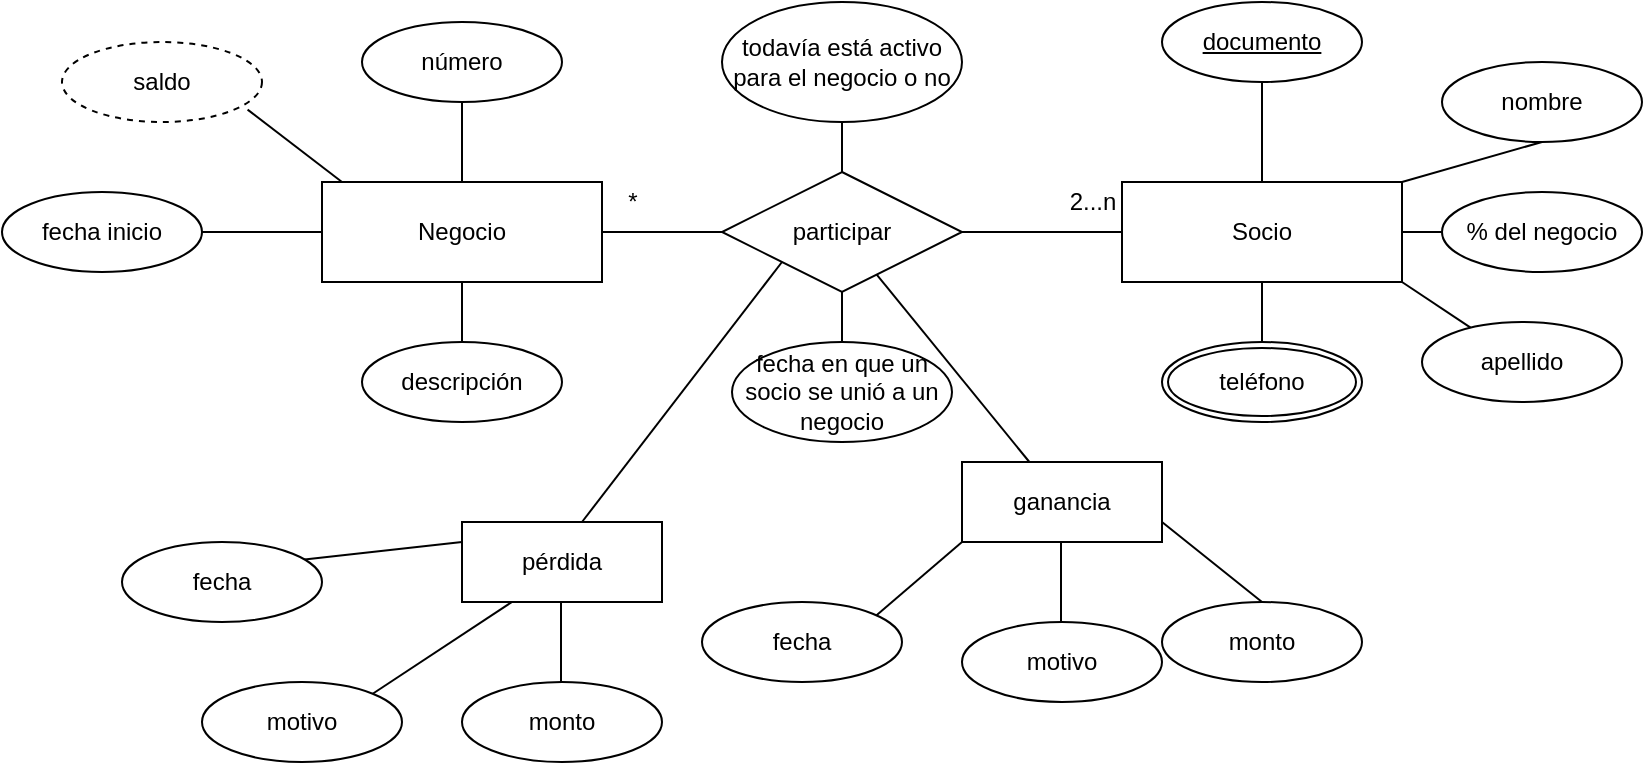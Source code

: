 <mxfile version="20.2.7" type="google"><diagram id="257n5sUyngHyP3JnZ2s9" name="Página-1"><mxGraphModel grid="1" page="1" gridSize="10" guides="1" tooltips="1" connect="1" arrows="1" fold="1" pageScale="1" pageWidth="827" pageHeight="1169" math="0" shadow="0"><root><mxCell id="0"/><mxCell id="1" parent="0"/><mxCell id="Q2vwwj84EgjpjeB_ZJmr-1" value="Socio" style="whiteSpace=wrap;html=1;align=center;" vertex="1" parent="1"><mxGeometry x="560" y="220" width="140" height="50" as="geometry"/></mxCell><mxCell id="Q2vwwj84EgjpjeB_ZJmr-3" value="número" style="ellipse;whiteSpace=wrap;html=1;align=center;" vertex="1" parent="1"><mxGeometry x="180" y="140" width="100" height="40" as="geometry"/></mxCell><mxCell id="Q2vwwj84EgjpjeB_ZJmr-5" value="descripción" style="ellipse;whiteSpace=wrap;html=1;align=center;" vertex="1" parent="1"><mxGeometry x="180" y="300" width="100" height="40" as="geometry"/></mxCell><mxCell id="Q2vwwj84EgjpjeB_ZJmr-7" value="participar" style="shape=rhombus;perimeter=rhombusPerimeter;whiteSpace=wrap;html=1;align=center;" vertex="1" parent="1"><mxGeometry x="360" y="215" width="120" height="60" as="geometry"/></mxCell><mxCell id="Q2vwwj84EgjpjeB_ZJmr-16" value="Negocio" style="whiteSpace=wrap;html=1;align=center;" vertex="1" parent="1"><mxGeometry x="160" y="220" width="140" height="50" as="geometry"/></mxCell><mxCell id="Q2vwwj84EgjpjeB_ZJmr-26" value="nombre" style="ellipse;whiteSpace=wrap;html=1;align=center;" vertex="1" parent="1"><mxGeometry x="720" y="160" width="100" height="40" as="geometry"/></mxCell><mxCell id="Q2vwwj84EgjpjeB_ZJmr-28" value="apellido" style="ellipse;whiteSpace=wrap;html=1;align=center;" vertex="1" parent="1"><mxGeometry x="710" y="290" width="100" height="40" as="geometry"/></mxCell><mxCell id="Q2vwwj84EgjpjeB_ZJmr-29" value="documento" style="ellipse;whiteSpace=wrap;html=1;align=center;fontStyle=4;" vertex="1" parent="1"><mxGeometry x="580" y="130" width="100" height="40" as="geometry"/></mxCell><mxCell id="Q2vwwj84EgjpjeB_ZJmr-32" value="" style="endArrow=none;html=1;rounded=0;entryX=0;entryY=0.5;entryDx=0;entryDy=0;exitX=1;exitY=0.5;exitDx=0;exitDy=0;" edge="1" parent="1" source="Q2vwwj84EgjpjeB_ZJmr-16" target="Q2vwwj84EgjpjeB_ZJmr-7"><mxGeometry relative="1" as="geometry"><mxPoint x="330" y="300" as="sourcePoint"/><mxPoint x="420" y="300" as="targetPoint"/><Array as="points"/></mxGeometry></mxCell><mxCell id="Q2vwwj84EgjpjeB_ZJmr-33" value="" style="endArrow=none;html=1;rounded=0;entryX=0;entryY=0.5;entryDx=0;entryDy=0;exitX=1;exitY=0.5;exitDx=0;exitDy=0;" edge="1" parent="1" source="Q2vwwj84EgjpjeB_ZJmr-7" target="Q2vwwj84EgjpjeB_ZJmr-1"><mxGeometry relative="1" as="geometry"><mxPoint x="330" y="300" as="sourcePoint"/><mxPoint x="490" y="300" as="targetPoint"/></mxGeometry></mxCell><mxCell id="Q2vwwj84EgjpjeB_ZJmr-34" value="" style="endArrow=none;html=1;rounded=0;exitX=0.5;exitY=1;exitDx=0;exitDy=0;entryX=0.5;entryY=0;entryDx=0;entryDy=0;" edge="1" parent="1" source="Q2vwwj84EgjpjeB_ZJmr-3" target="Q2vwwj84EgjpjeB_ZJmr-16"><mxGeometry relative="1" as="geometry"><mxPoint x="330" y="300" as="sourcePoint"/><mxPoint x="490" y="300" as="targetPoint"/></mxGeometry></mxCell><mxCell id="Q2vwwj84EgjpjeB_ZJmr-35" value="" style="endArrow=none;html=1;rounded=0;exitX=0.5;exitY=1;exitDx=0;exitDy=0;entryX=0.5;entryY=0;entryDx=0;entryDy=0;" edge="1" parent="1" source="Q2vwwj84EgjpjeB_ZJmr-16" target="Q2vwwj84EgjpjeB_ZJmr-5"><mxGeometry relative="1" as="geometry"><mxPoint x="330" y="300" as="sourcePoint"/><mxPoint x="490" y="300" as="targetPoint"/></mxGeometry></mxCell><mxCell id="Q2vwwj84EgjpjeB_ZJmr-36" value="" style="endArrow=none;html=1;rounded=0;entryX=0.5;entryY=1;entryDx=0;entryDy=0;exitX=0.5;exitY=0;exitDx=0;exitDy=0;" edge="1" parent="1" target="Q2vwwj84EgjpjeB_ZJmr-1"><mxGeometry relative="1" as="geometry"><mxPoint x="630" y="300" as="sourcePoint"/><mxPoint x="490" y="300" as="targetPoint"/></mxGeometry></mxCell><mxCell id="Q2vwwj84EgjpjeB_ZJmr-37" value="" style="endArrow=none;html=1;rounded=0;entryX=0.5;entryY=1;entryDx=0;entryDy=0;exitX=0.5;exitY=0;exitDx=0;exitDy=0;" edge="1" parent="1" source="Q2vwwj84EgjpjeB_ZJmr-1" target="Q2vwwj84EgjpjeB_ZJmr-29"><mxGeometry relative="1" as="geometry"><mxPoint x="330" y="300" as="sourcePoint"/><mxPoint x="490" y="300" as="targetPoint"/></mxGeometry></mxCell><mxCell id="Q2vwwj84EgjpjeB_ZJmr-38" value="" style="endArrow=none;html=1;rounded=0;exitX=0.5;exitY=1;exitDx=0;exitDy=0;entryX=1;entryY=0;entryDx=0;entryDy=0;" edge="1" parent="1" source="Q2vwwj84EgjpjeB_ZJmr-26" target="Q2vwwj84EgjpjeB_ZJmr-1"><mxGeometry relative="1" as="geometry"><mxPoint x="330" y="300" as="sourcePoint"/><mxPoint x="490" y="300" as="targetPoint"/></mxGeometry></mxCell><mxCell id="Q2vwwj84EgjpjeB_ZJmr-39" value="" style="endArrow=none;html=1;rounded=0;exitX=1;exitY=1;exitDx=0;exitDy=0;" edge="1" parent="1" source="Q2vwwj84EgjpjeB_ZJmr-1" target="Q2vwwj84EgjpjeB_ZJmr-28"><mxGeometry relative="1" as="geometry"><mxPoint x="330" y="300" as="sourcePoint"/><mxPoint x="490" y="300" as="targetPoint"/></mxGeometry></mxCell><mxCell id="Q2vwwj84EgjpjeB_ZJmr-41" value="*" style="text;html=1;align=center;verticalAlign=middle;resizable=0;points=[];autosize=1;strokeColor=none;fillColor=none;" vertex="1" parent="1"><mxGeometry x="300" y="215" width="30" height="30" as="geometry"/></mxCell><mxCell id="Q2vwwj84EgjpjeB_ZJmr-42" value="2...n" style="text;html=1;align=center;verticalAlign=middle;resizable=0;points=[];autosize=1;strokeColor=none;fillColor=none;" vertex="1" parent="1"><mxGeometry x="520" y="215" width="50" height="30" as="geometry"/></mxCell><mxCell id="Q2vwwj84EgjpjeB_ZJmr-43" value="teléfono" style="ellipse;shape=doubleEllipse;margin=3;whiteSpace=wrap;html=1;align=center;" vertex="1" parent="1"><mxGeometry x="580" y="300" width="100" height="40" as="geometry"/></mxCell><mxCell id="Q2vwwj84EgjpjeB_ZJmr-44" value="" style="endArrow=none;html=1;rounded=0;entryX=0;entryY=0.5;entryDx=0;entryDy=0;" edge="1" parent="1" target="Q2vwwj84EgjpjeB_ZJmr-16"><mxGeometry relative="1" as="geometry"><mxPoint x="100" y="245" as="sourcePoint"/><mxPoint x="540" y="300" as="targetPoint"/></mxGeometry></mxCell><mxCell id="Q2vwwj84EgjpjeB_ZJmr-45" value="fecha inicio" style="ellipse;whiteSpace=wrap;html=1;align=center;" vertex="1" parent="1"><mxGeometry y="225" width="100" height="40" as="geometry"/></mxCell><mxCell id="Q2vwwj84EgjpjeB_ZJmr-46" value="" style="endArrow=none;html=1;rounded=0;exitX=0.5;exitY=1;exitDx=0;exitDy=0;" edge="1" parent="1" source="Q2vwwj84EgjpjeB_ZJmr-7" target="Q2vwwj84EgjpjeB_ZJmr-47"><mxGeometry relative="1" as="geometry"><mxPoint x="380" y="300" as="sourcePoint"/><mxPoint x="420" y="330" as="targetPoint"/></mxGeometry></mxCell><mxCell id="Q2vwwj84EgjpjeB_ZJmr-47" value="fecha en que un socio se unió a un negocio" style="ellipse;whiteSpace=wrap;html=1;align=center;" vertex="1" parent="1"><mxGeometry x="365" y="300" width="110" height="50" as="geometry"/></mxCell><mxCell id="Q2vwwj84EgjpjeB_ZJmr-48" value="" style="endArrow=none;html=1;rounded=0;exitX=0.5;exitY=0;exitDx=0;exitDy=0;" edge="1" parent="1" source="Q2vwwj84EgjpjeB_ZJmr-7" target="Q2vwwj84EgjpjeB_ZJmr-49"><mxGeometry relative="1" as="geometry"><mxPoint x="380" y="290" as="sourcePoint"/><mxPoint x="420" y="170" as="targetPoint"/></mxGeometry></mxCell><mxCell id="Q2vwwj84EgjpjeB_ZJmr-49" value="todavía está activo para el negocio o no" style="ellipse;whiteSpace=wrap;html=1;align=center;" vertex="1" parent="1"><mxGeometry x="360" y="130" width="120" height="60" as="geometry"/></mxCell><mxCell id="Q2vwwj84EgjpjeB_ZJmr-50" value="" style="endArrow=none;html=1;rounded=0;exitX=1;exitY=0.5;exitDx=0;exitDy=0;" edge="1" parent="1" source="Q2vwwj84EgjpjeB_ZJmr-1" target="Q2vwwj84EgjpjeB_ZJmr-51"><mxGeometry relative="1" as="geometry"><mxPoint x="380" y="290" as="sourcePoint"/><mxPoint x="540" y="180" as="targetPoint"/><Array as="points"><mxPoint x="710" y="245"/></Array></mxGeometry></mxCell><mxCell id="Q2vwwj84EgjpjeB_ZJmr-51" value="% del negocio" style="ellipse;whiteSpace=wrap;html=1;align=center;" vertex="1" parent="1"><mxGeometry x="720" y="225" width="100" height="40" as="geometry"/></mxCell><mxCell id="Q2vwwj84EgjpjeB_ZJmr-55" value="" style="endArrow=none;html=1;rounded=0;" edge="1" parent="1" source="Q2vwwj84EgjpjeB_ZJmr-7" target="Q2vwwj84EgjpjeB_ZJmr-56"><mxGeometry relative="1" as="geometry"><mxPoint x="360" y="320" as="sourcePoint"/><mxPoint x="500" y="370" as="targetPoint"/></mxGeometry></mxCell><mxCell id="Q2vwwj84EgjpjeB_ZJmr-56" value="ganancia" style="whiteSpace=wrap;html=1;align=center;" vertex="1" parent="1"><mxGeometry x="480" y="360" width="100" height="40" as="geometry"/></mxCell><mxCell id="Q2vwwj84EgjpjeB_ZJmr-57" value="" style="endArrow=none;html=1;rounded=0;entryX=0;entryY=1;entryDx=0;entryDy=0;" edge="1" parent="1" target="Q2vwwj84EgjpjeB_ZJmr-56"><mxGeometry relative="1" as="geometry"><mxPoint x="410" y="460" as="sourcePoint"/><mxPoint x="520" y="310" as="targetPoint"/></mxGeometry></mxCell><mxCell id="Q2vwwj84EgjpjeB_ZJmr-58" value="" style="endArrow=none;html=1;rounded=0;entryX=1;entryY=0.75;entryDx=0;entryDy=0;exitX=0.5;exitY=0;exitDx=0;exitDy=0;" edge="1" parent="1" source="Q2vwwj84EgjpjeB_ZJmr-60" target="Q2vwwj84EgjpjeB_ZJmr-56"><mxGeometry relative="1" as="geometry"><mxPoint x="590" y="460" as="sourcePoint"/><mxPoint x="520" y="310" as="targetPoint"/></mxGeometry></mxCell><mxCell id="Q2vwwj84EgjpjeB_ZJmr-59" value="fecha" style="ellipse;whiteSpace=wrap;html=1;align=center;" vertex="1" parent="1"><mxGeometry x="350" y="430" width="100" height="40" as="geometry"/></mxCell><mxCell id="Q2vwwj84EgjpjeB_ZJmr-60" value="monto" style="ellipse;whiteSpace=wrap;html=1;align=center;" vertex="1" parent="1"><mxGeometry x="580" y="430" width="100" height="40" as="geometry"/></mxCell><mxCell id="Q2vwwj84EgjpjeB_ZJmr-61" value="" style="endArrow=none;html=1;rounded=0;" edge="1" parent="1"><mxGeometry relative="1" as="geometry"><mxPoint x="529.5" y="440" as="sourcePoint"/><mxPoint x="529.5" y="400" as="targetPoint"/></mxGeometry></mxCell><mxCell id="Q2vwwj84EgjpjeB_ZJmr-62" value="motivo" style="ellipse;whiteSpace=wrap;html=1;align=center;" vertex="1" parent="1"><mxGeometry x="480" y="440" width="100" height="40" as="geometry"/></mxCell><mxCell id="Q2vwwj84EgjpjeB_ZJmr-63" value="saldo" style="ellipse;whiteSpace=wrap;html=1;align=center;dashed=1;" vertex="1" parent="1"><mxGeometry x="30" y="150" width="100" height="40" as="geometry"/></mxCell><mxCell id="Q2vwwj84EgjpjeB_ZJmr-64" value="" style="endArrow=none;html=1;rounded=0;entryX=0.928;entryY=0.845;entryDx=0;entryDy=0;entryPerimeter=0;" edge="1" parent="1" target="Q2vwwj84EgjpjeB_ZJmr-63"><mxGeometry relative="1" as="geometry"><mxPoint x="170" y="220" as="sourcePoint"/><mxPoint x="520" y="310" as="targetPoint"/></mxGeometry></mxCell><mxCell id="odP8oVmlyZCWqei07nLp-1" value="" style="endArrow=none;html=1;rounded=0;exitX=0;exitY=1;exitDx=0;exitDy=0;" edge="1" parent="1" source="Q2vwwj84EgjpjeB_ZJmr-7"><mxGeometry relative="1" as="geometry"><mxPoint x="330" y="310" as="sourcePoint"/><mxPoint x="290" y="390" as="targetPoint"/></mxGeometry></mxCell><mxCell id="odP8oVmlyZCWqei07nLp-2" value="pérdida" style="whiteSpace=wrap;html=1;align=center;" vertex="1" parent="1"><mxGeometry x="230" y="390" width="100" height="40" as="geometry"/></mxCell><mxCell id="odP8oVmlyZCWqei07nLp-3" value="" style="endArrow=none;html=1;rounded=0;entryX=0;entryY=0.25;entryDx=0;entryDy=0;" edge="1" parent="1" target="odP8oVmlyZCWqei07nLp-2"><mxGeometry relative="1" as="geometry"><mxPoint x="140" y="410" as="sourcePoint"/><mxPoint x="270" y="340" as="targetPoint"/></mxGeometry></mxCell><mxCell id="odP8oVmlyZCWqei07nLp-4" value="fecha" style="ellipse;whiteSpace=wrap;html=1;align=center;" vertex="1" parent="1"><mxGeometry x="60" y="400" width="100" height="40" as="geometry"/></mxCell><mxCell id="odP8oVmlyZCWqei07nLp-5" value="" style="endArrow=none;html=1;rounded=0;" edge="1" parent="1"><mxGeometry relative="1" as="geometry"><mxPoint x="279.5" y="470" as="sourcePoint"/><mxPoint x="279.5" y="430" as="targetPoint"/></mxGeometry></mxCell><mxCell id="odP8oVmlyZCWqei07nLp-6" value="motivo" style="ellipse;whiteSpace=wrap;html=1;align=center;" vertex="1" parent="1"><mxGeometry x="100" y="470" width="100" height="40" as="geometry"/></mxCell><mxCell id="odP8oVmlyZCWqei07nLp-8" value="" style="endArrow=none;html=1;rounded=0;exitX=1;exitY=0;exitDx=0;exitDy=0;entryX=0.25;entryY=1;entryDx=0;entryDy=0;" edge="1" parent="1" source="odP8oVmlyZCWqei07nLp-6" target="odP8oVmlyZCWqei07nLp-2"><mxGeometry relative="1" as="geometry"><mxPoint x="330" y="310" as="sourcePoint"/><mxPoint x="490" y="310" as="targetPoint"/></mxGeometry></mxCell><mxCell id="odP8oVmlyZCWqei07nLp-9" value="monto" style="ellipse;whiteSpace=wrap;html=1;align=center;" vertex="1" parent="1"><mxGeometry x="230" y="470" width="100" height="40" as="geometry"/></mxCell></root></mxGraphModel></diagram></mxfile>